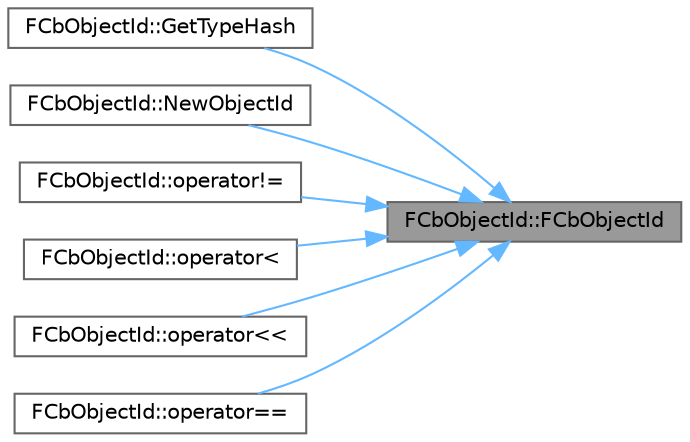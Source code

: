 digraph "FCbObjectId::FCbObjectId"
{
 // INTERACTIVE_SVG=YES
 // LATEX_PDF_SIZE
  bgcolor="transparent";
  edge [fontname=Helvetica,fontsize=10,labelfontname=Helvetica,labelfontsize=10];
  node [fontname=Helvetica,fontsize=10,shape=box,height=0.2,width=0.4];
  rankdir="RL";
  Node1 [id="Node000001",label="FCbObjectId::FCbObjectId",height=0.2,width=0.4,color="gray40", fillcolor="grey60", style="filled", fontcolor="black",tooltip="Construct an ObjectId with every byte initialized to zero."];
  Node1 -> Node2 [id="edge1_Node000001_Node000002",dir="back",color="steelblue1",style="solid",tooltip=" "];
  Node2 [id="Node000002",label="FCbObjectId::GetTypeHash",height=0.2,width=0.4,color="grey40", fillcolor="white", style="filled",URL="$db/dea/classFCbObjectId.html#ab3cb20cb0f73b12b9a671d94f68d3ff1",tooltip=" "];
  Node1 -> Node3 [id="edge2_Node000001_Node000003",dir="back",color="steelblue1",style="solid",tooltip=" "];
  Node3 [id="Node000003",label="FCbObjectId::NewObjectId",height=0.2,width=0.4,color="grey40", fillcolor="white", style="filled",URL="$db/dea/classFCbObjectId.html#a99fa59a3c0765de1242dd5b01d6240dc",tooltip=" "];
  Node1 -> Node4 [id="edge3_Node000001_Node000004",dir="back",color="steelblue1",style="solid",tooltip=" "];
  Node4 [id="Node000004",label="FCbObjectId::operator!=",height=0.2,width=0.4,color="grey40", fillcolor="white", style="filled",URL="$db/dea/classFCbObjectId.html#a59d3677dd48cf6ebf974393fdb32bc53",tooltip=" "];
  Node1 -> Node5 [id="edge4_Node000001_Node000005",dir="back",color="steelblue1",style="solid",tooltip=" "];
  Node5 [id="Node000005",label="FCbObjectId::operator\<",height=0.2,width=0.4,color="grey40", fillcolor="white", style="filled",URL="$db/dea/classFCbObjectId.html#a4cae75d0e81657f345631e048c6b093a",tooltip=" "];
  Node1 -> Node6 [id="edge5_Node000001_Node000006",dir="back",color="steelblue1",style="solid",tooltip=" "];
  Node6 [id="Node000006",label="FCbObjectId::operator\<\<",height=0.2,width=0.4,color="grey40", fillcolor="white", style="filled",URL="$db/dea/classFCbObjectId.html#ac3e461761ddc0518898ab6742dd28d78",tooltip="Convert the ObjectId to a 24-character hex string."];
  Node1 -> Node7 [id="edge6_Node000001_Node000007",dir="back",color="steelblue1",style="solid",tooltip=" "];
  Node7 [id="Node000007",label="FCbObjectId::operator==",height=0.2,width=0.4,color="grey40", fillcolor="white", style="filled",URL="$db/dea/classFCbObjectId.html#aff619e27a8f5e8e9545bbece8a4fbb92",tooltip=" "];
}
